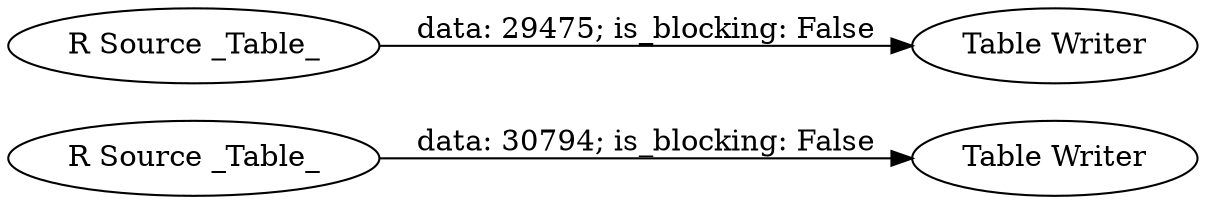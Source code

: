 digraph {
	"-4891145455273894964_1" [label="R Source _Table_"]
	"-4891145455273894964_2" [label="R Source _Table_"]
	"-4891145455273894964_5" [label="Table Writer"]
	"-4891145455273894964_6" [label="Table Writer"]
	"-4891145455273894964_1" -> "-4891145455273894964_5" [label="data: 30794; is_blocking: False"]
	"-4891145455273894964_2" -> "-4891145455273894964_6" [label="data: 29475; is_blocking: False"]
	rankdir=LR
}
